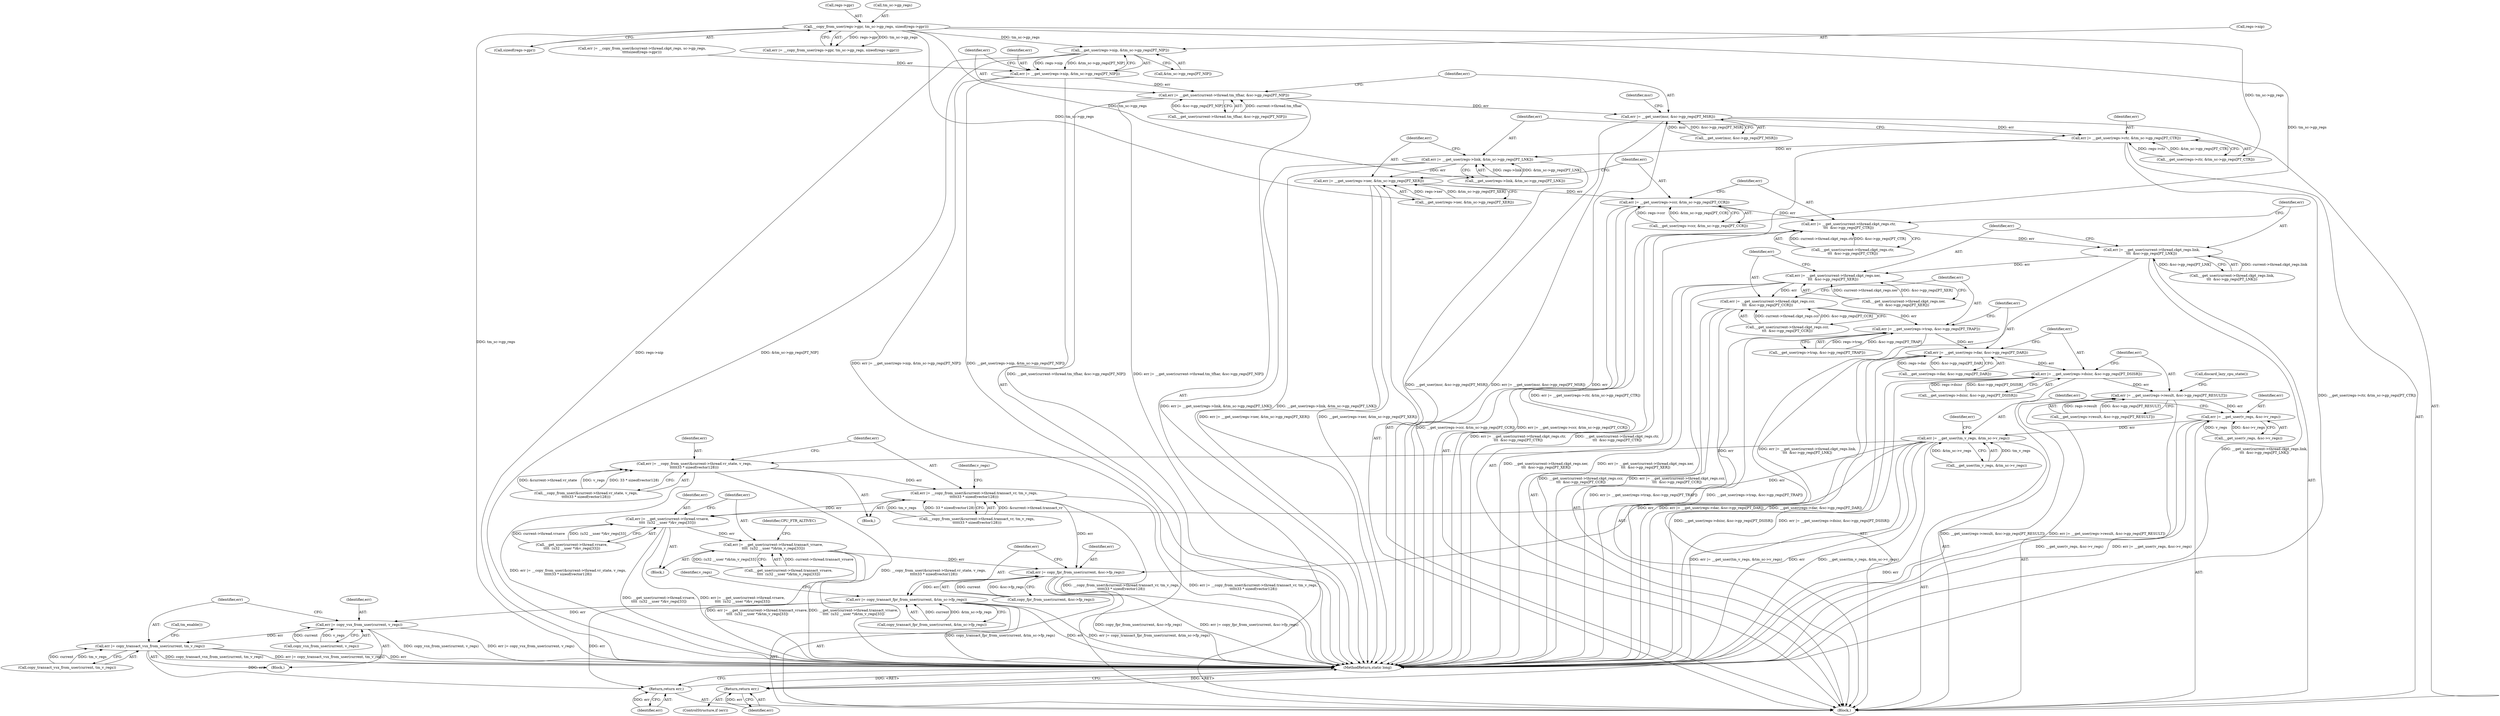 digraph "0_linux_d2b9d2a5ad5ef04ff978c9923d19730cb05efd55_0@pointer" {
"1000161" [label="(Call,__get_user(regs->nip, &tm_sc->gp_regs[PT_NIP]))"];
"1000132" [label="(Call,__copy_from_user(regs->gpr, tm_sc->gp_regs, sizeof(regs->gpr)))"];
"1000159" [label="(Call,err |= __get_user(regs->nip, &tm_sc->gp_regs[PT_NIP]))"];
"1000171" [label="(Call,err |= __get_user(current->thread.tm_tfhar, &sc->gp_regs[PT_NIP]))"];
"1000185" [label="(Call,err |= __get_user(msr, &sc->gp_regs[PT_MSR]))"];
"1000227" [label="(Call,err |= __get_user(regs->ctr, &tm_sc->gp_regs[PT_CTR]))"];
"1000239" [label="(Call,err |= __get_user(regs->link, &tm_sc->gp_regs[PT_LNK]))"];
"1000251" [label="(Call,err |= __get_user(regs->xer, &tm_sc->gp_regs[PT_XER]))"];
"1000263" [label="(Call,err |= __get_user(regs->ccr, &tm_sc->gp_regs[PT_CCR]))"];
"1000275" [label="(Call,err |= __get_user(current->thread.ckpt_regs.ctr,\n\t\t\t  &sc->gp_regs[PT_CTR]))"];
"1000291" [label="(Call,err |= __get_user(current->thread.ckpt_regs.link,\n\t\t\t  &sc->gp_regs[PT_LNK]))"];
"1000307" [label="(Call,err |= __get_user(current->thread.ckpt_regs.xer,\n\t\t\t  &sc->gp_regs[PT_XER]))"];
"1000323" [label="(Call,err |= __get_user(current->thread.ckpt_regs.ccr,\n\t\t\t  &sc->gp_regs[PT_CCR]))"];
"1000339" [label="(Call,err |= __get_user(regs->trap, &sc->gp_regs[PT_TRAP]))"];
"1000351" [label="(Call,err |= __get_user(regs->dar, &sc->gp_regs[PT_DAR]))"];
"1000363" [label="(Call,err |= __get_user(regs->dsisr, &sc->gp_regs[PT_DSISR]))"];
"1000375" [label="(Call,err |= __get_user(regs->result, &sc->gp_regs[PT_RESULT]))"];
"1000402" [label="(Call,err |= __get_user(v_regs, &sc->v_regs))"];
"1000410" [label="(Call,err |= __get_user(tm_v_regs, &tm_sc->v_regs))"];
"1000420" [label="(Return,return err;)"];
"1000465" [label="(Call,err |= __copy_from_user(&current->thread.vr_state, v_regs,\n\t\t\t\t\t33 * sizeof(vector128)))"];
"1000479" [label="(Call,err |= __copy_from_user(&current->thread.transact_vr, tm_v_regs,\n\t\t\t\t\t33 * sizeof(vector128)))"];
"1000534" [label="(Call,err |= __get_user(current->thread.vrsave,\n\t\t\t\t  (u32 __user *)&v_regs[33]))"];
"1000548" [label="(Call,err |= __get_user(current->thread.transact_vrsave,\n\t\t\t\t  (u32 __user *)&tm_v_regs[33]))"];
"1000588" [label="(Call,err |= copy_fpr_from_user(current, &sc->fp_regs))"];
"1000596" [label="(Call,err |= copy_transact_fpr_from_user(current, &tm_sc->fp_regs))"];
"1000619" [label="(Call,err |= copy_vsx_from_user(current, v_regs))"];
"1000624" [label="(Call,err |= copy_transact_vsx_from_user(current, tm_v_regs))"];
"1000717" [label="(Return,return err;)"];
"1000533" [label="(Block,)"];
"1000172" [label="(Identifier,err)"];
"1000187" [label="(Call,__get_user(msr, &sc->gp_regs[PT_MSR]))"];
"1000265" [label="(Call,__get_user(regs->ccr, &tm_sc->gp_regs[PT_CCR]))"];
"1000309" [label="(Call,__get_user(current->thread.ckpt_regs.xer,\n\t\t\t  &sc->gp_regs[PT_XER]))"];
"1000339" [label="(Call,err |= __get_user(regs->trap, &sc->gp_regs[PT_TRAP]))"];
"1000412" [label="(Call,__get_user(tm_v_regs, &tm_sc->v_regs))"];
"1000387" [label="(Call,discard_lazy_cpu_state())"];
"1000277" [label="(Call,__get_user(current->thread.ckpt_regs.ctr,\n\t\t\t  &sc->gp_regs[PT_CTR]))"];
"1000307" [label="(Call,err |= __get_user(current->thread.ckpt_regs.xer,\n\t\t\t  &sc->gp_regs[PT_XER]))"];
"1000404" [label="(Call,__get_user(v_regs, &sc->v_regs))"];
"1000620" [label="(Identifier,err)"];
"1000549" [label="(Identifier,err)"];
"1000353" [label="(Call,__get_user(regs->dar, &sc->gp_regs[PT_DAR]))"];
"1000165" [label="(Call,&tm_sc->gp_regs[PT_NIP])"];
"1000239" [label="(Call,err |= __get_user(regs->link, &tm_sc->gp_regs[PT_LNK]))"];
"1000252" [label="(Identifier,err)"];
"1000596" [label="(Call,err |= copy_transact_fpr_from_user(current, &tm_sc->fp_regs))"];
"1000263" [label="(Call,err |= __get_user(regs->ccr, &tm_sc->gp_regs[PT_CCR]))"];
"1000161" [label="(Call,__get_user(regs->nip, &tm_sc->gp_regs[PT_NIP]))"];
"1000186" [label="(Identifier,err)"];
"1000352" [label="(Identifier,err)"];
"1000139" [label="(Call,sizeof(regs->gpr))"];
"1000341" [label="(Call,__get_user(regs->trap, &sc->gp_regs[PT_TRAP]))"];
"1000625" [label="(Identifier,err)"];
"1000467" [label="(Call,__copy_from_user(&current->thread.vr_state, v_regs,\n\t\t\t\t\t33 * sizeof(vector128)))"];
"1000465" [label="(Call,err |= __copy_from_user(&current->thread.vr_state, v_regs,\n\t\t\t\t\t33 * sizeof(vector128)))"];
"1000418" [label="(ControlStructure,if (err))"];
"1000264" [label="(Identifier,err)"];
"1000464" [label="(Block,)"];
"1000718" [label="(Identifier,err)"];
"1000410" [label="(Call,err |= __get_user(tm_v_regs, &tm_sc->v_regs))"];
"1000197" [label="(Identifier,msr)"];
"1000240" [label="(Identifier,err)"];
"1000143" [label="(Call,err |= __copy_from_user(&current->thread.ckpt_regs, sc->gp_regs,\n\t\t\t\tsizeof(regs->gpr)))"];
"1000598" [label="(Call,copy_transact_fpr_from_user(current, &tm_sc->fp_regs))"];
"1000171" [label="(Call,err |= __get_user(current->thread.tm_tfhar, &sc->gp_regs[PT_NIP]))"];
"1000536" [label="(Call,__get_user(current->thread.vrsave,\n\t\t\t\t  (u32 __user *)&v_regs[33]))"];
"1000162" [label="(Call,regs->nip)"];
"1000363" [label="(Call,err |= __get_user(regs->dsisr, &sc->gp_regs[PT_DSISR]))"];
"1000597" [label="(Identifier,err)"];
"1000375" [label="(Call,err |= __get_user(regs->result, &sc->gp_regs[PT_RESULT]))"];
"1000624" [label="(Call,err |= copy_transact_vsx_from_user(current, tm_v_regs))"];
"1000351" [label="(Call,err |= __get_user(regs->dar, &sc->gp_regs[PT_DAR]))"];
"1000229" [label="(Call,__get_user(regs->ctr, &tm_sc->gp_regs[PT_CTR]))"];
"1000588" [label="(Call,err |= copy_fpr_from_user(current, &sc->fp_regs))"];
"1000612" [label="(Block,)"];
"1000276" [label="(Identifier,err)"];
"1000323" [label="(Call,err |= __get_user(current->thread.ckpt_regs.ccr,\n\t\t\t  &sc->gp_regs[PT_CCR]))"];
"1000402" [label="(Call,err |= __get_user(v_regs, &sc->v_regs))"];
"1000479" [label="(Call,err |= __copy_from_user(&current->thread.transact_vr, tm_v_regs,\n\t\t\t\t\t33 * sizeof(vector128)))"];
"1000275" [label="(Call,err |= __get_user(current->thread.ckpt_regs.ctr,\n\t\t\t  &sc->gp_regs[PT_CTR]))"];
"1000589" [label="(Identifier,err)"];
"1000292" [label="(Identifier,err)"];
"1000480" [label="(Identifier,err)"];
"1000185" [label="(Call,err |= __get_user(msr, &sc->gp_regs[PT_MSR]))"];
"1000377" [label="(Call,__get_user(regs->result, &sc->gp_regs[PT_RESULT]))"];
"1000466" [label="(Identifier,err)"];
"1000419" [label="(Identifier,err)"];
"1000548" [label="(Call,err |= __get_user(current->thread.transact_vrsave,\n\t\t\t\t  (u32 __user *)&tm_v_regs[33]))"];
"1000160" [label="(Identifier,err)"];
"1000619" [label="(Call,err |= copy_vsx_from_user(current, v_regs))"];
"1000606" [label="(Identifier,v_regs)"];
"1000130" [label="(Call,err |= __copy_from_user(regs->gpr, tm_sc->gp_regs, sizeof(regs->gpr)))"];
"1000241" [label="(Call,__get_user(regs->link, &tm_sc->gp_regs[PT_LNK]))"];
"1000421" [label="(Identifier,err)"];
"1000253" [label="(Call,__get_user(regs->xer, &tm_sc->gp_regs[PT_XER]))"];
"1000580" [label="(Identifier,CPU_FTR_ALTIVEC)"];
"1000133" [label="(Call,regs->gpr)"];
"1000403" [label="(Identifier,err)"];
"1000159" [label="(Call,err |= __get_user(regs->nip, &tm_sc->gp_regs[PT_NIP]))"];
"1000308" [label="(Identifier,err)"];
"1000667" [label="(Call,tm_enable())"];
"1000376" [label="(Identifier,err)"];
"1000535" [label="(Identifier,err)"];
"1000717" [label="(Return,return err;)"];
"1000132" [label="(Call,__copy_from_user(regs->gpr, tm_sc->gp_regs, sizeof(regs->gpr)))"];
"1000481" [label="(Call,__copy_from_user(&current->thread.transact_vr, tm_v_regs,\n\t\t\t\t\t33 * sizeof(vector128)))"];
"1000325" [label="(Call,__get_user(current->thread.ckpt_regs.ccr,\n\t\t\t  &sc->gp_regs[PT_CCR]))"];
"1000227" [label="(Call,err |= __get_user(regs->ctr, &tm_sc->gp_regs[PT_CTR]))"];
"1000291" [label="(Call,err |= __get_user(current->thread.ckpt_regs.link,\n\t\t\t  &sc->gp_regs[PT_LNK]))"];
"1000324" [label="(Identifier,err)"];
"1000364" [label="(Identifier,err)"];
"1000621" [label="(Call,copy_vsx_from_user(current, v_regs))"];
"1000590" [label="(Call,copy_fpr_from_user(current, &sc->fp_regs))"];
"1000411" [label="(Identifier,err)"];
"1000340" [label="(Identifier,err)"];
"1000251" [label="(Call,err |= __get_user(regs->xer, &tm_sc->gp_regs[PT_XER]))"];
"1000550" [label="(Call,__get_user(current->thread.transact_vrsave,\n\t\t\t\t  (u32 __user *)&tm_v_regs[33]))"];
"1000121" [label="(Block,)"];
"1000420" [label="(Return,return err;)"];
"1000173" [label="(Call,__get_user(current->thread.tm_tfhar, &sc->gp_regs[PT_NIP]))"];
"1000136" [label="(Call,tm_sc->gp_regs)"];
"1000534" [label="(Call,err |= __get_user(current->thread.vrsave,\n\t\t\t\t  (u32 __user *)&v_regs[33]))"];
"1000719" [label="(MethodReturn,static long)"];
"1000626" [label="(Call,copy_transact_vsx_from_user(current, tm_v_regs))"];
"1000528" [label="(Identifier,v_regs)"];
"1000365" [label="(Call,__get_user(regs->dsisr, &sc->gp_regs[PT_DSISR]))"];
"1000293" [label="(Call,__get_user(current->thread.ckpt_regs.link,\n\t\t\t  &sc->gp_regs[PT_LNK]))"];
"1000228" [label="(Identifier,err)"];
"1000161" -> "1000159"  [label="AST: "];
"1000161" -> "1000165"  [label="CFG: "];
"1000162" -> "1000161"  [label="AST: "];
"1000165" -> "1000161"  [label="AST: "];
"1000159" -> "1000161"  [label="CFG: "];
"1000161" -> "1000719"  [label="DDG: regs->nip"];
"1000161" -> "1000719"  [label="DDG: &tm_sc->gp_regs[PT_NIP]"];
"1000161" -> "1000159"  [label="DDG: regs->nip"];
"1000161" -> "1000159"  [label="DDG: &tm_sc->gp_regs[PT_NIP]"];
"1000132" -> "1000161"  [label="DDG: tm_sc->gp_regs"];
"1000132" -> "1000130"  [label="AST: "];
"1000132" -> "1000139"  [label="CFG: "];
"1000133" -> "1000132"  [label="AST: "];
"1000136" -> "1000132"  [label="AST: "];
"1000139" -> "1000132"  [label="AST: "];
"1000130" -> "1000132"  [label="CFG: "];
"1000132" -> "1000719"  [label="DDG: tm_sc->gp_regs"];
"1000132" -> "1000130"  [label="DDG: regs->gpr"];
"1000132" -> "1000130"  [label="DDG: tm_sc->gp_regs"];
"1000132" -> "1000229"  [label="DDG: tm_sc->gp_regs"];
"1000132" -> "1000241"  [label="DDG: tm_sc->gp_regs"];
"1000132" -> "1000253"  [label="DDG: tm_sc->gp_regs"];
"1000132" -> "1000265"  [label="DDG: tm_sc->gp_regs"];
"1000159" -> "1000121"  [label="AST: "];
"1000160" -> "1000159"  [label="AST: "];
"1000172" -> "1000159"  [label="CFG: "];
"1000159" -> "1000719"  [label="DDG: err |= __get_user(regs->nip, &tm_sc->gp_regs[PT_NIP])"];
"1000159" -> "1000719"  [label="DDG: __get_user(regs->nip, &tm_sc->gp_regs[PT_NIP])"];
"1000143" -> "1000159"  [label="DDG: err"];
"1000159" -> "1000171"  [label="DDG: err"];
"1000171" -> "1000121"  [label="AST: "];
"1000171" -> "1000173"  [label="CFG: "];
"1000172" -> "1000171"  [label="AST: "];
"1000173" -> "1000171"  [label="AST: "];
"1000186" -> "1000171"  [label="CFG: "];
"1000171" -> "1000719"  [label="DDG: __get_user(current->thread.tm_tfhar, &sc->gp_regs[PT_NIP])"];
"1000171" -> "1000719"  [label="DDG: err |= __get_user(current->thread.tm_tfhar, &sc->gp_regs[PT_NIP])"];
"1000173" -> "1000171"  [label="DDG: current->thread.tm_tfhar"];
"1000173" -> "1000171"  [label="DDG: &sc->gp_regs[PT_NIP]"];
"1000171" -> "1000185"  [label="DDG: err"];
"1000185" -> "1000121"  [label="AST: "];
"1000185" -> "1000187"  [label="CFG: "];
"1000186" -> "1000185"  [label="AST: "];
"1000187" -> "1000185"  [label="AST: "];
"1000197" -> "1000185"  [label="CFG: "];
"1000185" -> "1000719"  [label="DDG: err"];
"1000185" -> "1000719"  [label="DDG: __get_user(msr, &sc->gp_regs[PT_MSR])"];
"1000185" -> "1000719"  [label="DDG: err |= __get_user(msr, &sc->gp_regs[PT_MSR])"];
"1000187" -> "1000185"  [label="DDG: msr"];
"1000187" -> "1000185"  [label="DDG: &sc->gp_regs[PT_MSR]"];
"1000185" -> "1000227"  [label="DDG: err"];
"1000227" -> "1000121"  [label="AST: "];
"1000227" -> "1000229"  [label="CFG: "];
"1000228" -> "1000227"  [label="AST: "];
"1000229" -> "1000227"  [label="AST: "];
"1000240" -> "1000227"  [label="CFG: "];
"1000227" -> "1000719"  [label="DDG: err |= __get_user(regs->ctr, &tm_sc->gp_regs[PT_CTR])"];
"1000227" -> "1000719"  [label="DDG: __get_user(regs->ctr, &tm_sc->gp_regs[PT_CTR])"];
"1000229" -> "1000227"  [label="DDG: regs->ctr"];
"1000229" -> "1000227"  [label="DDG: &tm_sc->gp_regs[PT_CTR]"];
"1000227" -> "1000239"  [label="DDG: err"];
"1000239" -> "1000121"  [label="AST: "];
"1000239" -> "1000241"  [label="CFG: "];
"1000240" -> "1000239"  [label="AST: "];
"1000241" -> "1000239"  [label="AST: "];
"1000252" -> "1000239"  [label="CFG: "];
"1000239" -> "1000719"  [label="DDG: err |= __get_user(regs->link, &tm_sc->gp_regs[PT_LNK])"];
"1000239" -> "1000719"  [label="DDG: __get_user(regs->link, &tm_sc->gp_regs[PT_LNK])"];
"1000241" -> "1000239"  [label="DDG: regs->link"];
"1000241" -> "1000239"  [label="DDG: &tm_sc->gp_regs[PT_LNK]"];
"1000239" -> "1000251"  [label="DDG: err"];
"1000251" -> "1000121"  [label="AST: "];
"1000251" -> "1000253"  [label="CFG: "];
"1000252" -> "1000251"  [label="AST: "];
"1000253" -> "1000251"  [label="AST: "];
"1000264" -> "1000251"  [label="CFG: "];
"1000251" -> "1000719"  [label="DDG: err |= __get_user(regs->xer, &tm_sc->gp_regs[PT_XER])"];
"1000251" -> "1000719"  [label="DDG: __get_user(regs->xer, &tm_sc->gp_regs[PT_XER])"];
"1000253" -> "1000251"  [label="DDG: regs->xer"];
"1000253" -> "1000251"  [label="DDG: &tm_sc->gp_regs[PT_XER]"];
"1000251" -> "1000263"  [label="DDG: err"];
"1000263" -> "1000121"  [label="AST: "];
"1000263" -> "1000265"  [label="CFG: "];
"1000264" -> "1000263"  [label="AST: "];
"1000265" -> "1000263"  [label="AST: "];
"1000276" -> "1000263"  [label="CFG: "];
"1000263" -> "1000719"  [label="DDG: __get_user(regs->ccr, &tm_sc->gp_regs[PT_CCR])"];
"1000263" -> "1000719"  [label="DDG: err |= __get_user(regs->ccr, &tm_sc->gp_regs[PT_CCR])"];
"1000265" -> "1000263"  [label="DDG: regs->ccr"];
"1000265" -> "1000263"  [label="DDG: &tm_sc->gp_regs[PT_CCR]"];
"1000263" -> "1000275"  [label="DDG: err"];
"1000275" -> "1000121"  [label="AST: "];
"1000275" -> "1000277"  [label="CFG: "];
"1000276" -> "1000275"  [label="AST: "];
"1000277" -> "1000275"  [label="AST: "];
"1000292" -> "1000275"  [label="CFG: "];
"1000275" -> "1000719"  [label="DDG: err |= __get_user(current->thread.ckpt_regs.ctr,\n\t\t\t  &sc->gp_regs[PT_CTR])"];
"1000275" -> "1000719"  [label="DDG: __get_user(current->thread.ckpt_regs.ctr,\n\t\t\t  &sc->gp_regs[PT_CTR])"];
"1000277" -> "1000275"  [label="DDG: current->thread.ckpt_regs.ctr"];
"1000277" -> "1000275"  [label="DDG: &sc->gp_regs[PT_CTR]"];
"1000275" -> "1000291"  [label="DDG: err"];
"1000291" -> "1000121"  [label="AST: "];
"1000291" -> "1000293"  [label="CFG: "];
"1000292" -> "1000291"  [label="AST: "];
"1000293" -> "1000291"  [label="AST: "];
"1000308" -> "1000291"  [label="CFG: "];
"1000291" -> "1000719"  [label="DDG: err |= __get_user(current->thread.ckpt_regs.link,\n\t\t\t  &sc->gp_regs[PT_LNK])"];
"1000291" -> "1000719"  [label="DDG: __get_user(current->thread.ckpt_regs.link,\n\t\t\t  &sc->gp_regs[PT_LNK])"];
"1000293" -> "1000291"  [label="DDG: current->thread.ckpt_regs.link"];
"1000293" -> "1000291"  [label="DDG: &sc->gp_regs[PT_LNK]"];
"1000291" -> "1000307"  [label="DDG: err"];
"1000307" -> "1000121"  [label="AST: "];
"1000307" -> "1000309"  [label="CFG: "];
"1000308" -> "1000307"  [label="AST: "];
"1000309" -> "1000307"  [label="AST: "];
"1000324" -> "1000307"  [label="CFG: "];
"1000307" -> "1000719"  [label="DDG: __get_user(current->thread.ckpt_regs.xer,\n\t\t\t  &sc->gp_regs[PT_XER])"];
"1000307" -> "1000719"  [label="DDG: err |= __get_user(current->thread.ckpt_regs.xer,\n\t\t\t  &sc->gp_regs[PT_XER])"];
"1000309" -> "1000307"  [label="DDG: current->thread.ckpt_regs.xer"];
"1000309" -> "1000307"  [label="DDG: &sc->gp_regs[PT_XER]"];
"1000307" -> "1000323"  [label="DDG: err"];
"1000323" -> "1000121"  [label="AST: "];
"1000323" -> "1000325"  [label="CFG: "];
"1000324" -> "1000323"  [label="AST: "];
"1000325" -> "1000323"  [label="AST: "];
"1000340" -> "1000323"  [label="CFG: "];
"1000323" -> "1000719"  [label="DDG: __get_user(current->thread.ckpt_regs.ccr,\n\t\t\t  &sc->gp_regs[PT_CCR])"];
"1000323" -> "1000719"  [label="DDG: err |= __get_user(current->thread.ckpt_regs.ccr,\n\t\t\t  &sc->gp_regs[PT_CCR])"];
"1000325" -> "1000323"  [label="DDG: current->thread.ckpt_regs.ccr"];
"1000325" -> "1000323"  [label="DDG: &sc->gp_regs[PT_CCR]"];
"1000323" -> "1000339"  [label="DDG: err"];
"1000339" -> "1000121"  [label="AST: "];
"1000339" -> "1000341"  [label="CFG: "];
"1000340" -> "1000339"  [label="AST: "];
"1000341" -> "1000339"  [label="AST: "];
"1000352" -> "1000339"  [label="CFG: "];
"1000339" -> "1000719"  [label="DDG: err |= __get_user(regs->trap, &sc->gp_regs[PT_TRAP])"];
"1000339" -> "1000719"  [label="DDG: __get_user(regs->trap, &sc->gp_regs[PT_TRAP])"];
"1000341" -> "1000339"  [label="DDG: regs->trap"];
"1000341" -> "1000339"  [label="DDG: &sc->gp_regs[PT_TRAP]"];
"1000339" -> "1000351"  [label="DDG: err"];
"1000351" -> "1000121"  [label="AST: "];
"1000351" -> "1000353"  [label="CFG: "];
"1000352" -> "1000351"  [label="AST: "];
"1000353" -> "1000351"  [label="AST: "];
"1000364" -> "1000351"  [label="CFG: "];
"1000351" -> "1000719"  [label="DDG: err |= __get_user(regs->dar, &sc->gp_regs[PT_DAR])"];
"1000351" -> "1000719"  [label="DDG: __get_user(regs->dar, &sc->gp_regs[PT_DAR])"];
"1000353" -> "1000351"  [label="DDG: regs->dar"];
"1000353" -> "1000351"  [label="DDG: &sc->gp_regs[PT_DAR]"];
"1000351" -> "1000363"  [label="DDG: err"];
"1000363" -> "1000121"  [label="AST: "];
"1000363" -> "1000365"  [label="CFG: "];
"1000364" -> "1000363"  [label="AST: "];
"1000365" -> "1000363"  [label="AST: "];
"1000376" -> "1000363"  [label="CFG: "];
"1000363" -> "1000719"  [label="DDG: __get_user(regs->dsisr, &sc->gp_regs[PT_DSISR])"];
"1000363" -> "1000719"  [label="DDG: err |= __get_user(regs->dsisr, &sc->gp_regs[PT_DSISR])"];
"1000365" -> "1000363"  [label="DDG: regs->dsisr"];
"1000365" -> "1000363"  [label="DDG: &sc->gp_regs[PT_DSISR]"];
"1000363" -> "1000375"  [label="DDG: err"];
"1000375" -> "1000121"  [label="AST: "];
"1000375" -> "1000377"  [label="CFG: "];
"1000376" -> "1000375"  [label="AST: "];
"1000377" -> "1000375"  [label="AST: "];
"1000387" -> "1000375"  [label="CFG: "];
"1000375" -> "1000719"  [label="DDG: __get_user(regs->result, &sc->gp_regs[PT_RESULT])"];
"1000375" -> "1000719"  [label="DDG: err |= __get_user(regs->result, &sc->gp_regs[PT_RESULT])"];
"1000377" -> "1000375"  [label="DDG: regs->result"];
"1000377" -> "1000375"  [label="DDG: &sc->gp_regs[PT_RESULT]"];
"1000375" -> "1000402"  [label="DDG: err"];
"1000402" -> "1000121"  [label="AST: "];
"1000402" -> "1000404"  [label="CFG: "];
"1000403" -> "1000402"  [label="AST: "];
"1000404" -> "1000402"  [label="AST: "];
"1000411" -> "1000402"  [label="CFG: "];
"1000402" -> "1000719"  [label="DDG: __get_user(v_regs, &sc->v_regs)"];
"1000402" -> "1000719"  [label="DDG: err |= __get_user(v_regs, &sc->v_regs)"];
"1000404" -> "1000402"  [label="DDG: v_regs"];
"1000404" -> "1000402"  [label="DDG: &sc->v_regs"];
"1000402" -> "1000410"  [label="DDG: err"];
"1000410" -> "1000121"  [label="AST: "];
"1000410" -> "1000412"  [label="CFG: "];
"1000411" -> "1000410"  [label="AST: "];
"1000412" -> "1000410"  [label="AST: "];
"1000419" -> "1000410"  [label="CFG: "];
"1000410" -> "1000719"  [label="DDG: err"];
"1000410" -> "1000719"  [label="DDG: __get_user(tm_v_regs, &tm_sc->v_regs)"];
"1000410" -> "1000719"  [label="DDG: err |= __get_user(tm_v_regs, &tm_sc->v_regs)"];
"1000412" -> "1000410"  [label="DDG: tm_v_regs"];
"1000412" -> "1000410"  [label="DDG: &tm_sc->v_regs"];
"1000410" -> "1000420"  [label="DDG: err"];
"1000410" -> "1000465"  [label="DDG: err"];
"1000410" -> "1000534"  [label="DDG: err"];
"1000410" -> "1000588"  [label="DDG: err"];
"1000420" -> "1000418"  [label="AST: "];
"1000420" -> "1000421"  [label="CFG: "];
"1000421" -> "1000420"  [label="AST: "];
"1000719" -> "1000420"  [label="CFG: "];
"1000420" -> "1000719"  [label="DDG: <RET>"];
"1000421" -> "1000420"  [label="DDG: err"];
"1000465" -> "1000464"  [label="AST: "];
"1000465" -> "1000467"  [label="CFG: "];
"1000466" -> "1000465"  [label="AST: "];
"1000467" -> "1000465"  [label="AST: "];
"1000480" -> "1000465"  [label="CFG: "];
"1000465" -> "1000719"  [label="DDG: err |= __copy_from_user(&current->thread.vr_state, v_regs,\n\t\t\t\t\t33 * sizeof(vector128))"];
"1000465" -> "1000719"  [label="DDG: __copy_from_user(&current->thread.vr_state, v_regs,\n\t\t\t\t\t33 * sizeof(vector128))"];
"1000467" -> "1000465"  [label="DDG: &current->thread.vr_state"];
"1000467" -> "1000465"  [label="DDG: v_regs"];
"1000467" -> "1000465"  [label="DDG: 33 * sizeof(vector128)"];
"1000465" -> "1000479"  [label="DDG: err"];
"1000479" -> "1000464"  [label="AST: "];
"1000479" -> "1000481"  [label="CFG: "];
"1000480" -> "1000479"  [label="AST: "];
"1000481" -> "1000479"  [label="AST: "];
"1000528" -> "1000479"  [label="CFG: "];
"1000479" -> "1000719"  [label="DDG: err |= __copy_from_user(&current->thread.transact_vr, tm_v_regs,\n\t\t\t\t\t33 * sizeof(vector128))"];
"1000479" -> "1000719"  [label="DDG: __copy_from_user(&current->thread.transact_vr, tm_v_regs,\n\t\t\t\t\t33 * sizeof(vector128))"];
"1000481" -> "1000479"  [label="DDG: &current->thread.transact_vr"];
"1000481" -> "1000479"  [label="DDG: tm_v_regs"];
"1000481" -> "1000479"  [label="DDG: 33 * sizeof(vector128)"];
"1000479" -> "1000534"  [label="DDG: err"];
"1000479" -> "1000588"  [label="DDG: err"];
"1000534" -> "1000533"  [label="AST: "];
"1000534" -> "1000536"  [label="CFG: "];
"1000535" -> "1000534"  [label="AST: "];
"1000536" -> "1000534"  [label="AST: "];
"1000549" -> "1000534"  [label="CFG: "];
"1000534" -> "1000719"  [label="DDG: __get_user(current->thread.vrsave,\n\t\t\t\t  (u32 __user *)&v_regs[33])"];
"1000534" -> "1000719"  [label="DDG: err |= __get_user(current->thread.vrsave,\n\t\t\t\t  (u32 __user *)&v_regs[33])"];
"1000536" -> "1000534"  [label="DDG: current->thread.vrsave"];
"1000536" -> "1000534"  [label="DDG: (u32 __user *)&v_regs[33]"];
"1000534" -> "1000548"  [label="DDG: err"];
"1000548" -> "1000533"  [label="AST: "];
"1000548" -> "1000550"  [label="CFG: "];
"1000549" -> "1000548"  [label="AST: "];
"1000550" -> "1000548"  [label="AST: "];
"1000580" -> "1000548"  [label="CFG: "];
"1000548" -> "1000719"  [label="DDG: __get_user(current->thread.transact_vrsave,\n\t\t\t\t  (u32 __user *)&tm_v_regs[33])"];
"1000548" -> "1000719"  [label="DDG: err |= __get_user(current->thread.transact_vrsave,\n\t\t\t\t  (u32 __user *)&tm_v_regs[33])"];
"1000550" -> "1000548"  [label="DDG: current->thread.transact_vrsave"];
"1000550" -> "1000548"  [label="DDG: (u32 __user *)&tm_v_regs[33]"];
"1000548" -> "1000588"  [label="DDG: err"];
"1000588" -> "1000121"  [label="AST: "];
"1000588" -> "1000590"  [label="CFG: "];
"1000589" -> "1000588"  [label="AST: "];
"1000590" -> "1000588"  [label="AST: "];
"1000597" -> "1000588"  [label="CFG: "];
"1000588" -> "1000719"  [label="DDG: copy_fpr_from_user(current, &sc->fp_regs)"];
"1000588" -> "1000719"  [label="DDG: err |= copy_fpr_from_user(current, &sc->fp_regs)"];
"1000590" -> "1000588"  [label="DDG: current"];
"1000590" -> "1000588"  [label="DDG: &sc->fp_regs"];
"1000588" -> "1000596"  [label="DDG: err"];
"1000596" -> "1000121"  [label="AST: "];
"1000596" -> "1000598"  [label="CFG: "];
"1000597" -> "1000596"  [label="AST: "];
"1000598" -> "1000596"  [label="AST: "];
"1000606" -> "1000596"  [label="CFG: "];
"1000596" -> "1000719"  [label="DDG: copy_transact_fpr_from_user(current, &tm_sc->fp_regs)"];
"1000596" -> "1000719"  [label="DDG: err"];
"1000596" -> "1000719"  [label="DDG: err |= copy_transact_fpr_from_user(current, &tm_sc->fp_regs)"];
"1000598" -> "1000596"  [label="DDG: current"];
"1000598" -> "1000596"  [label="DDG: &tm_sc->fp_regs"];
"1000596" -> "1000619"  [label="DDG: err"];
"1000596" -> "1000717"  [label="DDG: err"];
"1000619" -> "1000612"  [label="AST: "];
"1000619" -> "1000621"  [label="CFG: "];
"1000620" -> "1000619"  [label="AST: "];
"1000621" -> "1000619"  [label="AST: "];
"1000625" -> "1000619"  [label="CFG: "];
"1000619" -> "1000719"  [label="DDG: copy_vsx_from_user(current, v_regs)"];
"1000619" -> "1000719"  [label="DDG: err |= copy_vsx_from_user(current, v_regs)"];
"1000621" -> "1000619"  [label="DDG: current"];
"1000621" -> "1000619"  [label="DDG: v_regs"];
"1000619" -> "1000624"  [label="DDG: err"];
"1000624" -> "1000612"  [label="AST: "];
"1000624" -> "1000626"  [label="CFG: "];
"1000625" -> "1000624"  [label="AST: "];
"1000626" -> "1000624"  [label="AST: "];
"1000667" -> "1000624"  [label="CFG: "];
"1000624" -> "1000719"  [label="DDG: copy_transact_vsx_from_user(current, tm_v_regs)"];
"1000624" -> "1000719"  [label="DDG: err |= copy_transact_vsx_from_user(current, tm_v_regs)"];
"1000624" -> "1000719"  [label="DDG: err"];
"1000626" -> "1000624"  [label="DDG: current"];
"1000626" -> "1000624"  [label="DDG: tm_v_regs"];
"1000624" -> "1000717"  [label="DDG: err"];
"1000717" -> "1000121"  [label="AST: "];
"1000717" -> "1000718"  [label="CFG: "];
"1000718" -> "1000717"  [label="AST: "];
"1000719" -> "1000717"  [label="CFG: "];
"1000717" -> "1000719"  [label="DDG: <RET>"];
"1000718" -> "1000717"  [label="DDG: err"];
}
